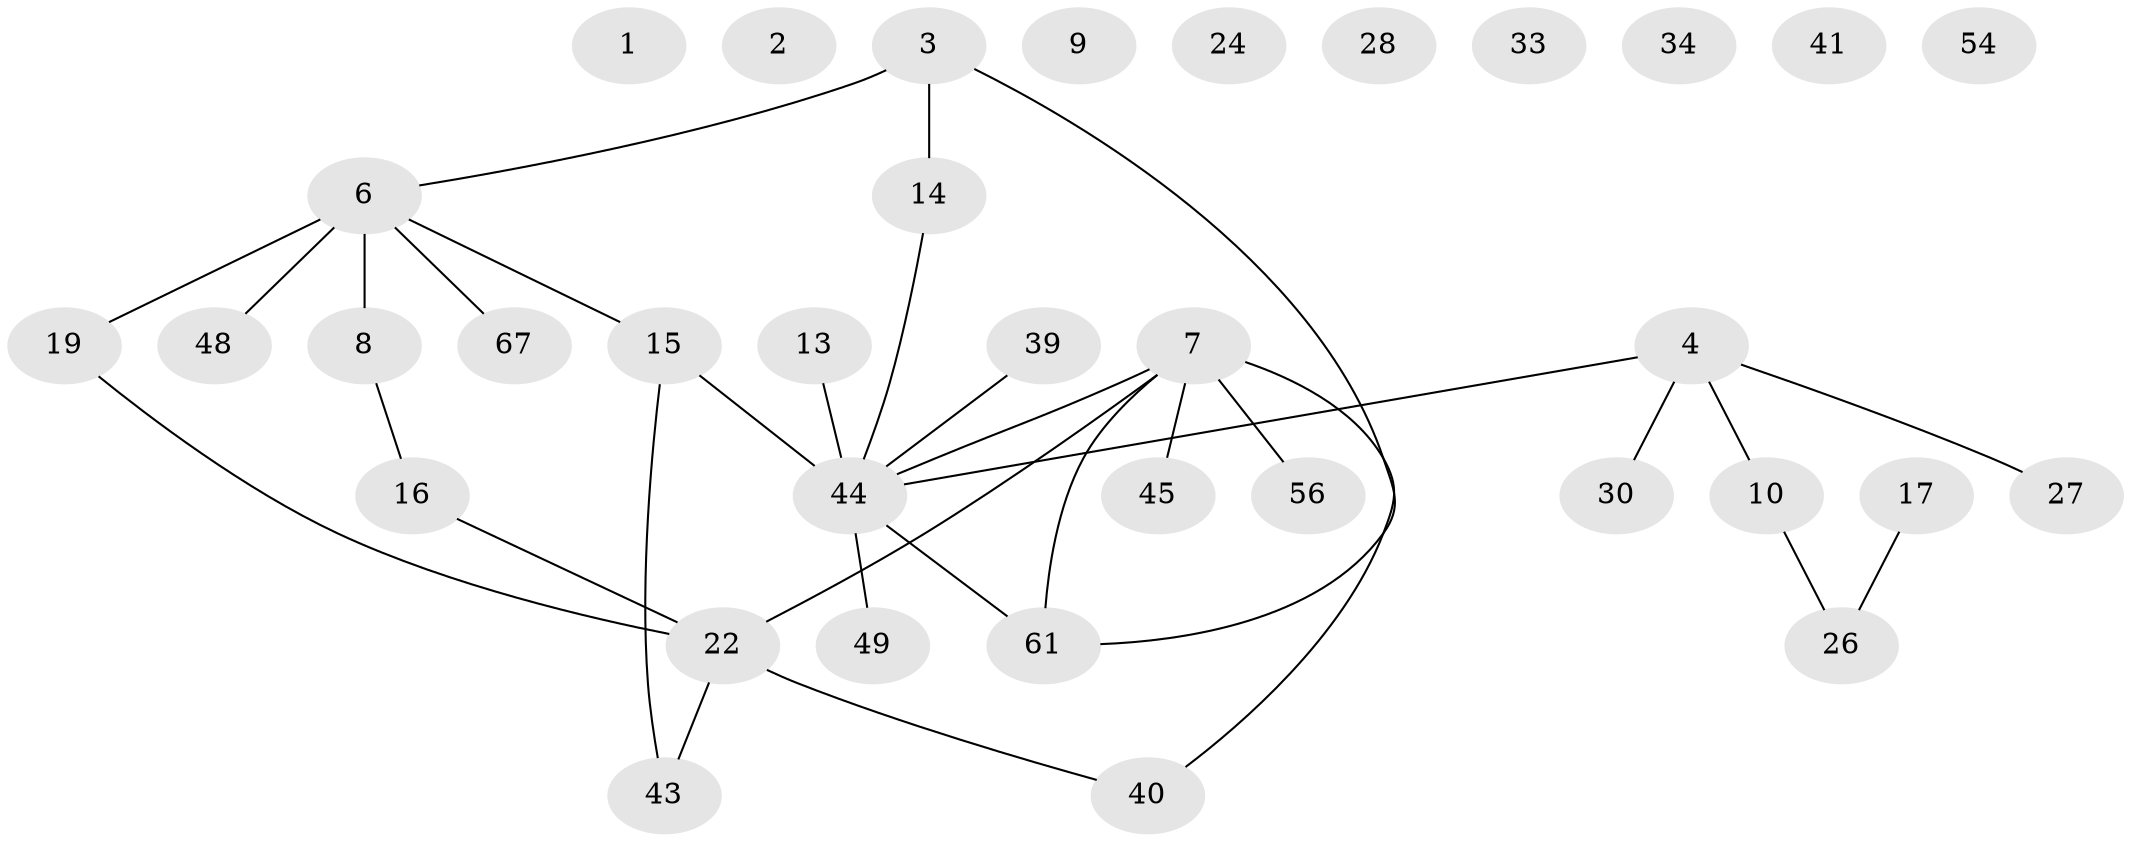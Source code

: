 // original degree distribution, {1: 0.352112676056338, 0: 0.09859154929577464, 2: 0.23943661971830985, 4: 0.07042253521126761, 3: 0.18309859154929578, 5: 0.056338028169014086}
// Generated by graph-tools (version 1.1) at 2025/16/03/04/25 18:16:25]
// undirected, 35 vertices, 32 edges
graph export_dot {
graph [start="1"]
  node [color=gray90,style=filled];
  1 [super="+37"];
  2;
  3 [super="+11"];
  4 [super="+65+53+5+23"];
  6 [super="+12+47+58+42"];
  7 [super="+36+21"];
  8;
  9;
  10 [super="+68+38"];
  13;
  14 [super="+59"];
  15;
  16 [super="+18+20"];
  17 [super="+57+32"];
  19 [super="+50"];
  22 [super="+25"];
  24;
  26 [super="+46"];
  27;
  28 [super="+31"];
  30;
  33;
  34;
  39;
  40 [super="+52"];
  41;
  43 [super="+51"];
  44 [super="+64"];
  45 [super="+63"];
  48;
  49;
  54;
  56;
  61 [super="+62+70"];
  67;
  3 -- 6;
  3 -- 61;
  3 -- 14;
  4 -- 30;
  4 -- 10;
  4 -- 27;
  4 -- 44;
  6 -- 19 [weight=2];
  6 -- 15;
  6 -- 48;
  6 -- 67;
  6 -- 8;
  7 -- 40;
  7 -- 45;
  7 -- 56;
  7 -- 44;
  7 -- 61;
  7 -- 22;
  8 -- 16;
  10 -- 26;
  13 -- 44;
  14 -- 44;
  15 -- 43;
  15 -- 44;
  16 -- 22;
  17 -- 26;
  19 -- 22;
  22 -- 40;
  22 -- 43;
  39 -- 44;
  44 -- 49;
  44 -- 61;
}
